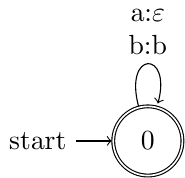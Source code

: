 \documentclass[tikz]{standalone}
\usetikzlibrary{arrows, automata, calc, positioning}
\providecommand{\emptystring}{\ensuremath{\varepsilon}}
\begin{document}
\begin{tikzpicture}
    \node[state, initial, accepting] (0) at (0,0) {0};

    \path[->]
        (0) edge [loop above] node [above,align=center] {a:$\emptystring$\\b:b} (0);
\end{tikzpicture}
\end{document}
